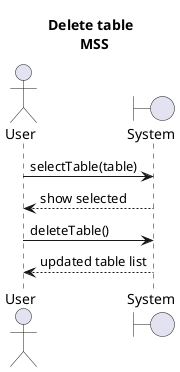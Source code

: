 @startuml
title Delete table \n MSS
Actor User
Boundary System
User -> System: selectTable(table)
System --> User: show selected
User -> System: deleteTable()
System --> User: updated table list



@enduml